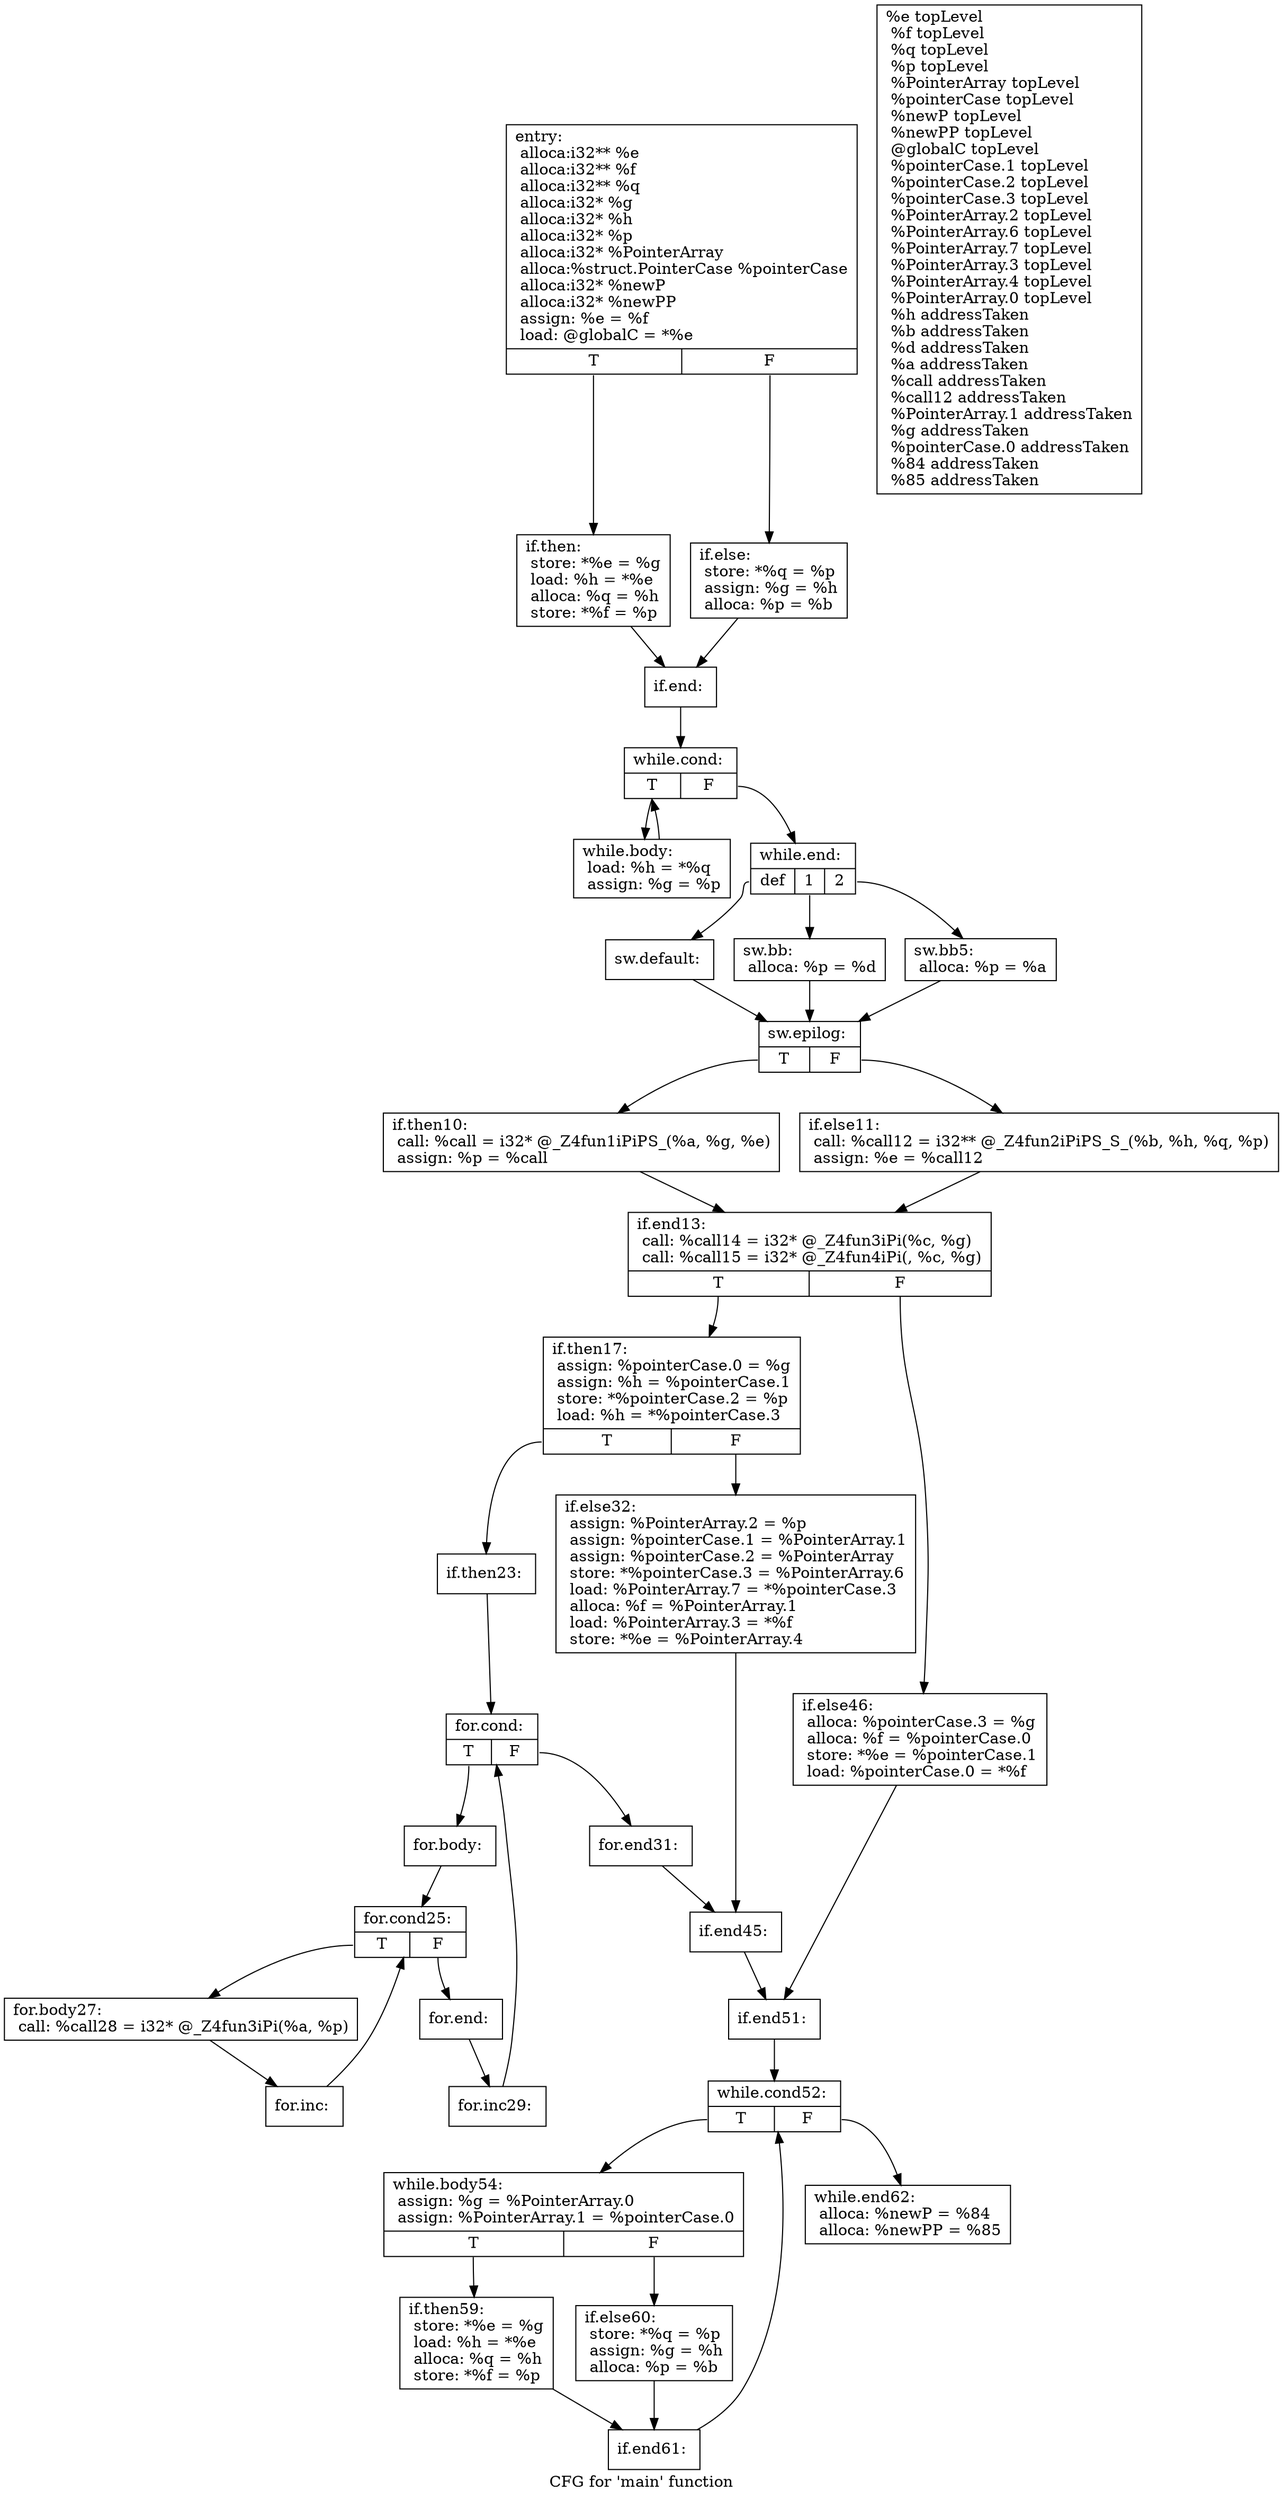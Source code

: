 digraph "CFG for 'main' function" {
	label="CFG for 'main' function";

	Node0x97f6480 [shape=record,label="{entry:\l alloca:i32** %e\l alloca:i32** %f\l alloca:i32** %q\l alloca:i32* %g\l alloca:i32* %h\l alloca:i32* %p\l alloca:i32* %PointerArray\l alloca:%struct.PointerCase %pointerCase\l alloca:i32* %newP\l alloca:i32* %newPP\l assign: %e = %f\l load: @globalC = *%e\l |{<s0>T|<s1>F}}"];
	Node0x97f6480:s0 -> Node0x97f7b70;
	Node0x97f6480:s1 -> Node0x97f7220;
	Node0x97f7b70 [shape=record,label="{if.then:                                          \l store: *%e = %g\l load: %h = *%e\l alloca: %q = %h\l store: *%f = %p\l }"];
	Node0x97f7b70 -> Node0x97f72f0;
	Node0x97f7220 [shape=record,label="{if.else:                                          \l store: *%q = %p\l assign: %g = %h\l alloca: %p = %b\l }"];
	Node0x97f7220 -> Node0x97f72f0;
	Node0x97f72f0 [shape=record,label="{if.end:                                           \l }"];
	Node0x97f72f0 -> Node0x97f4f00;
	Node0x97f4f00 [shape=record,label="{while.cond:                                       \l |{<s0>T|<s1>F}}"];
	Node0x97f4f00:s0 -> Node0x97f9890;
	Node0x97f4f00:s1 -> Node0x97f9970;
	Node0x97f9890 [shape=record,label="{while.body:                                       \l load: %h = *%q\l assign: %g = %p\l }"];
	Node0x97f9890 -> Node0x97f4f00;
	Node0x97f9970 [shape=record,label="{while.end:                                        \l |{<s0>def|<s1>1|<s2>2}}"];
	Node0x97f9970:s0 -> Node0x97f9d00;
	Node0x97f9970:s1 -> Node0x97f9de0;
	Node0x97f9970:s2 -> Node0x97f9eb0;
	Node0x97f9de0 [shape=record,label="{sw.bb:                                            \l alloca: %p = %d\l }"];
	Node0x97f9de0 -> Node0x97fa260;
	Node0x97f9eb0 [shape=record,label="{sw.bb5:                                           \l alloca: %p = %a\l }"];
	Node0x97f9eb0 -> Node0x97fa260;
	Node0x97f9d00 [shape=record,label="{sw.default:                                       \l }"];
	Node0x97f9d00 -> Node0x97fa260;
	Node0x97fa260 [shape=record,label="{sw.epilog:                                        \l |{<s0>T|<s1>F}}"];
	Node0x97fa260:s0 -> Node0x97fa7a0;
	Node0x97fa260:s1 -> Node0x97fa880;
	Node0x97fa7a0 [shape=record,label="{if.then10:                                        \l call: %call = i32* @_Z4fun1iPiPS_(%a, %g, %e)\l assign: %p = %call\l }"];
	Node0x97fa7a0 -> Node0x97fade0;
	Node0x97fa880 [shape=record,label="{if.else11:                                        \l call: %call12 = i32** @_Z4fun2iPiPS_S_(%b, %h, %q, %p)\l assign: %e = %call12\l }"];
	Node0x97fa880 -> Node0x97fade0;
	Node0x97fade0 [shape=record,label="{if.end13:                                         \l call: %call14 = i32* @_Z4fun3iPi(%c, %g)\l call: %call15 = i32* @_Z4fun4iPi(, %c, %g)\l |{<s0>T|<s1>F}}"];
	Node0x97fade0:s0 -> Node0x97f83b0;
	Node0x97fade0:s1 -> Node0x97f8460;
	Node0x97f83b0 [shape=record,label="{if.then17:                                        \l assign: %pointerCase.0 = %g\l assign: %h = %pointerCase.1\l store: *%pointerCase.2 = %p\l load: %h = *%pointerCase.3\l |{<s0>T|<s1>F}}"];
	Node0x97f83b0:s0 -> Node0x97fc320;
	Node0x97f83b0:s1 -> Node0x97fc400;
	Node0x97fc320 [shape=record,label="{if.then23:                                        \l }"];
	Node0x97fc320 -> Node0x97fc7a0;
	Node0x97fc7a0 [shape=record,label="{for.cond:                                         \l |{<s0>T|<s1>F}}"];
	Node0x97fc7a0:s0 -> Node0x97fc940;
	Node0x97fc7a0:s1 -> Node0x97fca20;
	Node0x97fc940 [shape=record,label="{for.body:                                         \l }"];
	Node0x97fc940 -> Node0x97fcc10;
	Node0x97fcc10 [shape=record,label="{for.cond25:                                       \l |{<s0>T|<s1>F}}"];
	Node0x97fcc10:s0 -> Node0x97fcd80;
	Node0x97fcc10:s1 -> Node0x97fce60;
	Node0x97fcd80 [shape=record,label="{for.body27:                                       \l call: %call28 = i32* @_Z4fun3iPi(%a, %p)\l }"];
	Node0x97fcd80 -> Node0x97fd150;
	Node0x97fd150 [shape=record,label="{for.inc:                                          \l }"];
	Node0x97fd150 -> Node0x97fcc10;
	Node0x97fce60 [shape=record,label="{for.end:                                          \l }"];
	Node0x97fce60 -> Node0x97fd3d0;
	Node0x97fd3d0 [shape=record,label="{for.inc29:                                        \l }"];
	Node0x97fd3d0 -> Node0x97fc7a0;
	Node0x97fca20 [shape=record,label="{for.end31:                                        \l }"];
	Node0x97fca20 -> Node0x97fd620;
	Node0x97fc400 [shape=record,label="{if.else32:                                        \l assign: %PointerArray.2 = %p\l assign: %pointerCase.1 = %PointerArray.1\l assign: %pointerCase.2 = %PointerArray\l store: *%pointerCase.3 = %PointerArray.6\l load: %PointerArray.7 = *%pointerCase.3\l alloca: %f = %PointerArray.1\l load: %PointerArray.3 = *%f\l store: *%e = %PointerArray.4\l }"];
	Node0x97fc400 -> Node0x97fd620;
	Node0x97fd620 [shape=record,label="{if.end45:                                         \l }"];
	Node0x97fd620 -> Node0x97fab90;
	Node0x97f8460 [shape=record,label="{if.else46:                                        \l alloca: %pointerCase.3 = %g\l alloca: %f = %pointerCase.0\l store: *%e = %pointerCase.1\l load: %pointerCase.0 = *%f\l }"];
	Node0x97f8460 -> Node0x97fab90;
	Node0x97fab90 [shape=record,label="{if.end51:                                         \l }"];
	Node0x97fab90 -> Node0x97ff2d0;
	Node0x97ff2d0 [shape=record,label="{while.cond52:                                     \l |{<s0>T|<s1>F}}"];
	Node0x97ff2d0:s0 -> Node0x97ff440;
	Node0x97ff2d0:s1 -> Node0x97ff520;
	Node0x97ff440 [shape=record,label="{while.body54:                                     \l assign: %g = %PointerArray.0\l assign: %PointerArray.1 = %pointerCase.0\l |{<s0>T|<s1>F}}"];
	Node0x97ff440:s0 -> Node0x97fb940;
	Node0x97ff440:s1 -> Node0x97fba20;
	Node0x97fb940 [shape=record,label="{if.then59:                                        \l store: *%e = %g\l load: %h = *%e\l alloca: %q = %h\l store: *%f = %p\l }"];
	Node0x97fb940 -> Node0x9800910;
	Node0x97fba20 [shape=record,label="{if.else60:                                        \l store: *%q = %p\l assign: %g = %h\l alloca: %p = %b\l }"];
	Node0x97fba20 -> Node0x9800910;
	Node0x9800910 [shape=record,label="{if.end61:                                         \l }"];
	Node0x9800910 -> Node0x97ff2d0;
	Node0x97ff520 [shape=record,label="{while.end62:                                      \l alloca: %newP = %84\l alloca: %newPP = %85\l }"];
	Node1 [shape=record,label="{%e topLevel\l %f topLevel\l %q topLevel\l %p topLevel\l %PointerArray topLevel\l %pointerCase topLevel\l %newP topLevel\l %newPP topLevel\l @globalC topLevel\l %pointerCase.1 topLevel\l %pointerCase.2 topLevel\l %pointerCase.3 topLevel\l %PointerArray.2 topLevel\l %PointerArray.6 topLevel\l %PointerArray.7 topLevel\l %PointerArray.3 topLevel\l %PointerArray.4 topLevel\l %PointerArray.0 topLevel\l %h addressTaken\l %b addressTaken\l %d addressTaken\l %a addressTaken\l %call addressTaken\l %call12 addressTaken\l %PointerArray.1 addressTaken\l %g addressTaken\l %pointerCase.0 addressTaken\l %84 addressTaken\l %85 addressTaken\l }"];}
